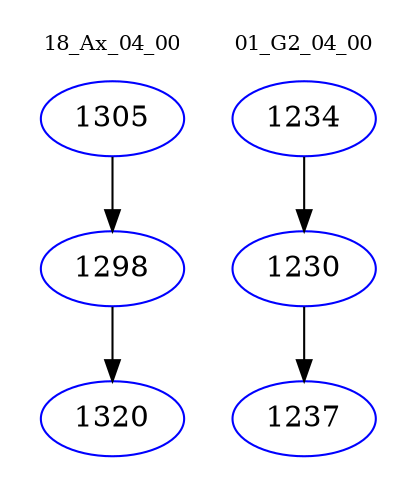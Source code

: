 digraph{
subgraph cluster_0 {
color = white
label = "18_Ax_04_00";
fontsize=10;
T0_1305 [label="1305", color="blue"]
T0_1305 -> T0_1298 [color="black"]
T0_1298 [label="1298", color="blue"]
T0_1298 -> T0_1320 [color="black"]
T0_1320 [label="1320", color="blue"]
}
subgraph cluster_1 {
color = white
label = "01_G2_04_00";
fontsize=10;
T1_1234 [label="1234", color="blue"]
T1_1234 -> T1_1230 [color="black"]
T1_1230 [label="1230", color="blue"]
T1_1230 -> T1_1237 [color="black"]
T1_1237 [label="1237", color="blue"]
}
}
